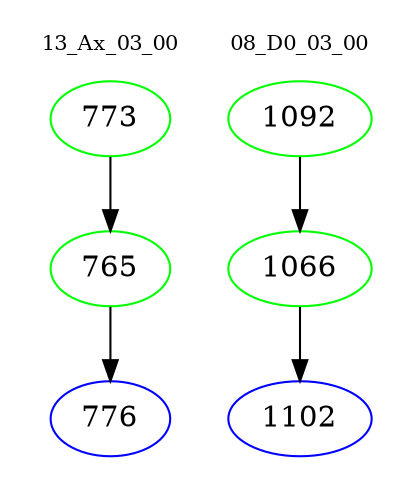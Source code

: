 digraph{
subgraph cluster_0 {
color = white
label = "13_Ax_03_00";
fontsize=10;
T0_773 [label="773", color="green"]
T0_773 -> T0_765 [color="black"]
T0_765 [label="765", color="green"]
T0_765 -> T0_776 [color="black"]
T0_776 [label="776", color="blue"]
}
subgraph cluster_1 {
color = white
label = "08_D0_03_00";
fontsize=10;
T1_1092 [label="1092", color="green"]
T1_1092 -> T1_1066 [color="black"]
T1_1066 [label="1066", color="green"]
T1_1066 -> T1_1102 [color="black"]
T1_1102 [label="1102", color="blue"]
}
}
